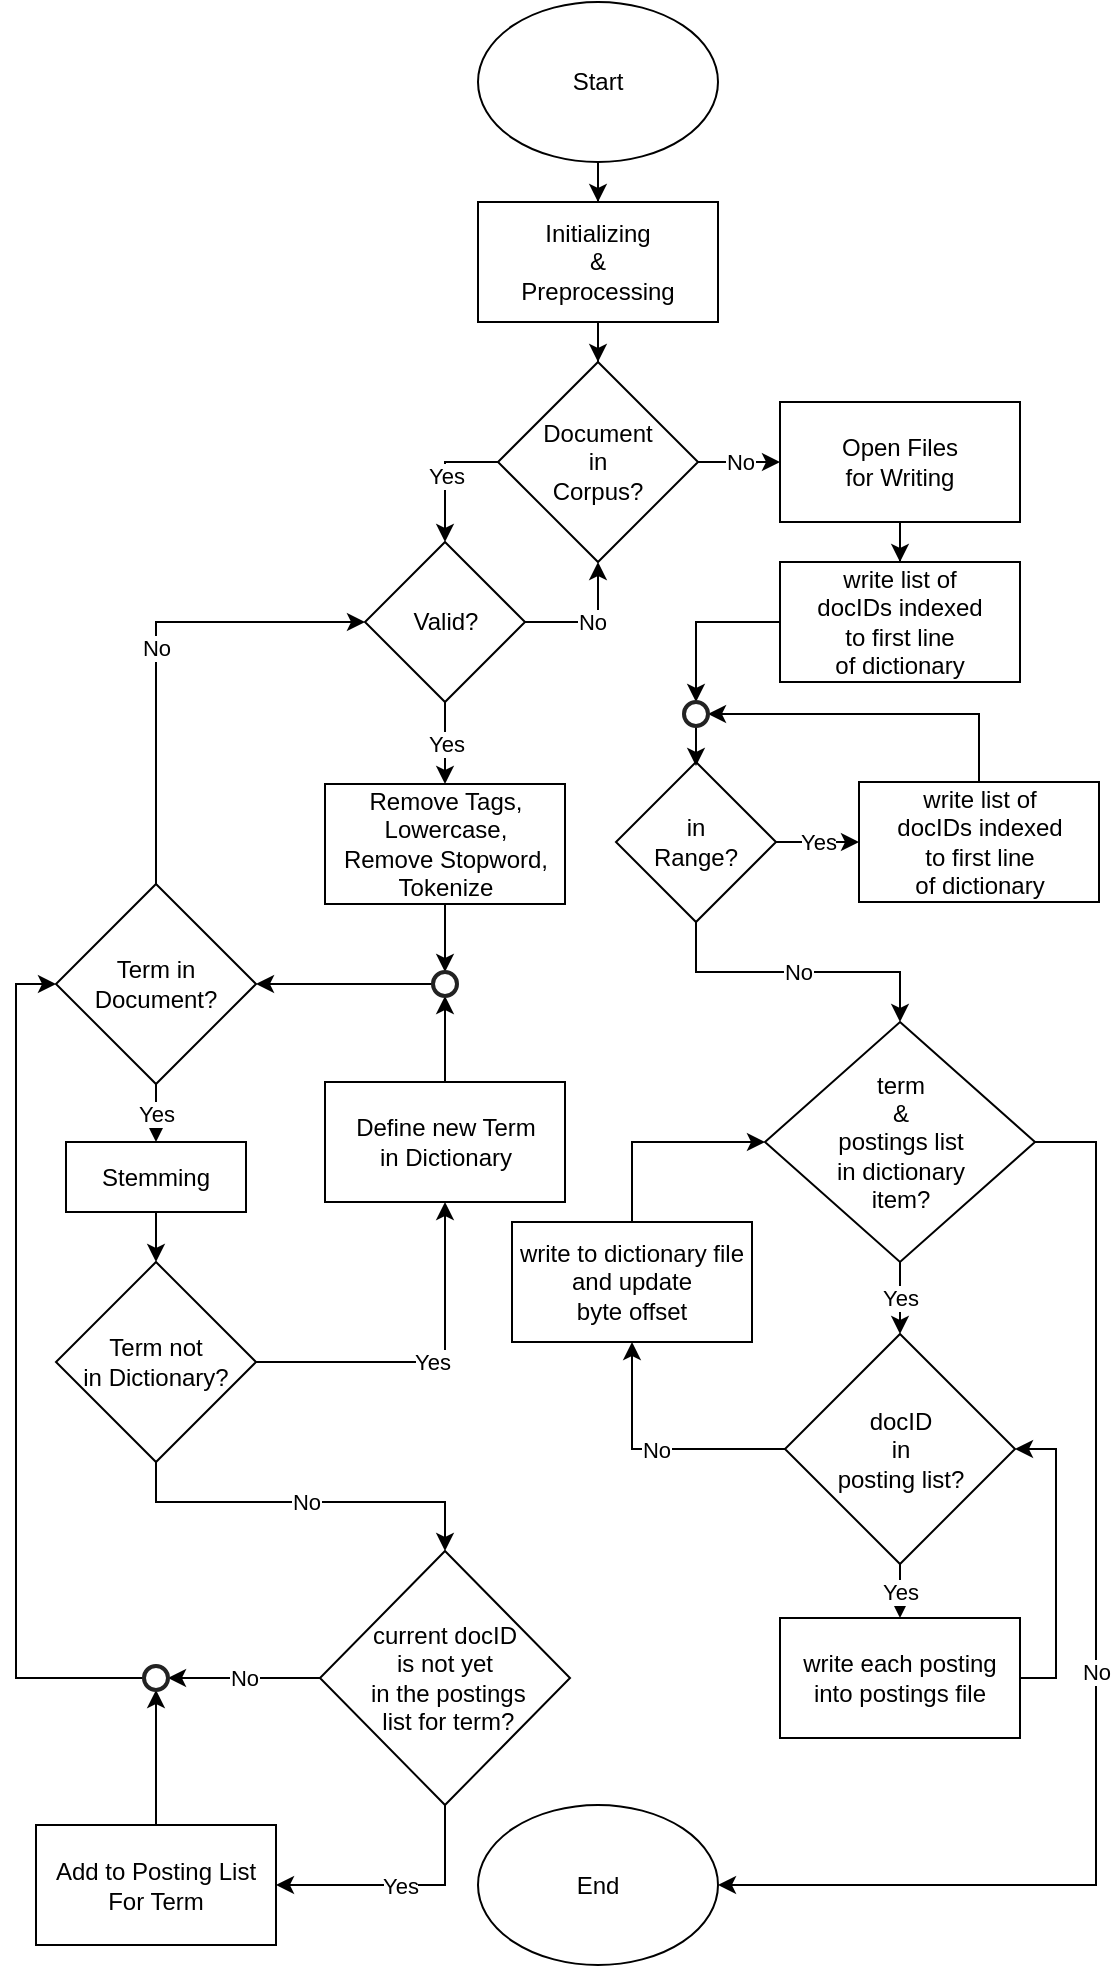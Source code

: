 <mxfile version="12.3.2" type="device" pages="1"><diagram id="BH30ucZYrdqU2hBYGeS1" name="Page-1"><mxGraphModel dx="948" dy="619" grid="1" gridSize="10" guides="1" tooltips="1" connect="1" arrows="1" fold="1" page="1" pageScale="1" pageWidth="850" pageHeight="1100" math="0" shadow="0"><root><mxCell id="0"/><mxCell id="1" parent="0"/><mxCell id="Dxv0M3KT6ES8Mx-pe6NX-20" value="" style="edgeStyle=orthogonalEdgeStyle;rounded=0;orthogonalLoop=1;jettySize=auto;html=1;" parent="1" source="Dxv0M3KT6ES8Mx-pe6NX-3" target="Dxv0M3KT6ES8Mx-pe6NX-4" edge="1"><mxGeometry relative="1" as="geometry"/></mxCell><mxCell id="Dxv0M3KT6ES8Mx-pe6NX-3" value="Start" style="ellipse;whiteSpace=wrap;html=1;" parent="1" vertex="1"><mxGeometry x="385" width="120" height="80" as="geometry"/></mxCell><mxCell id="gT46qwHokMP1yUsXK37D-19" style="edgeStyle=orthogonalEdgeStyle;rounded=0;orthogonalLoop=1;jettySize=auto;html=1;" parent="1" source="Dxv0M3KT6ES8Mx-pe6NX-4" target="Dxv0M3KT6ES8Mx-pe6NX-5" edge="1"><mxGeometry relative="1" as="geometry"/></mxCell><mxCell id="Dxv0M3KT6ES8Mx-pe6NX-4" value="Initializing&lt;br&gt;&amp;amp;&lt;br&gt;Preprocessing" style="rounded=0;whiteSpace=wrap;html=1;" parent="1" vertex="1"><mxGeometry x="385" y="100" width="120" height="60" as="geometry"/></mxCell><mxCell id="Dxv0M3KT6ES8Mx-pe6NX-22" value="Yes" style="edgeStyle=orthogonalEdgeStyle;rounded=0;orthogonalLoop=1;jettySize=auto;html=1;entryX=0.5;entryY=0;entryDx=0;entryDy=0;exitX=0;exitY=0.5;exitDx=0;exitDy=0;" parent="1" source="Dxv0M3KT6ES8Mx-pe6NX-5" target="Dxv0M3KT6ES8Mx-pe6NX-6" edge="1"><mxGeometry relative="1" as="geometry"><mxPoint x="412.5" y="225" as="targetPoint"/><Array as="points"><mxPoint x="369" y="230"/></Array></mxGeometry></mxCell><mxCell id="b-Y4CbQZveyCBYqM9gpT-2" value="No" style="edgeStyle=orthogonalEdgeStyle;rounded=0;orthogonalLoop=1;jettySize=auto;html=1;" parent="1" source="Dxv0M3KT6ES8Mx-pe6NX-5" target="Dxv0M3KT6ES8Mx-pe6NX-31" edge="1"><mxGeometry relative="1" as="geometry"/></mxCell><mxCell id="Dxv0M3KT6ES8Mx-pe6NX-5" value="Document&lt;br&gt;in&lt;br&gt;Corpus?" style="rhombus;whiteSpace=wrap;html=1;" parent="1" vertex="1"><mxGeometry x="395" y="180" width="100" height="100" as="geometry"/></mxCell><mxCell id="Dxv0M3KT6ES8Mx-pe6NX-24" value="Yes" style="edgeStyle=orthogonalEdgeStyle;rounded=0;orthogonalLoop=1;jettySize=auto;html=1;exitX=0.5;exitY=1;exitDx=0;exitDy=0;" parent="1" source="Dxv0M3KT6ES8Mx-pe6NX-6" target="Dxv0M3KT6ES8Mx-pe6NX-23" edge="1"><mxGeometry relative="1" as="geometry"/></mxCell><mxCell id="b-Y4CbQZveyCBYqM9gpT-1" value="No" style="edgeStyle=orthogonalEdgeStyle;rounded=0;orthogonalLoop=1;jettySize=auto;html=1;entryX=0.5;entryY=1;entryDx=0;entryDy=0;exitX=1;exitY=0.5;exitDx=0;exitDy=0;" parent="1" source="Dxv0M3KT6ES8Mx-pe6NX-6" target="Dxv0M3KT6ES8Mx-pe6NX-5" edge="1"><mxGeometry relative="1" as="geometry"><Array as="points"><mxPoint x="445" y="310"/></Array><mxPoint x="452.5" y="265" as="sourcePoint"/><mxPoint x="503.5" y="285.5" as="targetPoint"/></mxGeometry></mxCell><mxCell id="Dxv0M3KT6ES8Mx-pe6NX-6" value="Valid?" style="rhombus;whiteSpace=wrap;html=1;" parent="1" vertex="1"><mxGeometry x="328.5" y="270" width="80" height="80" as="geometry"/></mxCell><mxCell id="Dxv0M3KT6ES8Mx-pe6NX-18" value="Yes" style="edgeStyle=orthogonalEdgeStyle;rounded=0;orthogonalLoop=1;jettySize=auto;html=1;" parent="1" source="Dxv0M3KT6ES8Mx-pe6NX-7" target="Dxv0M3KT6ES8Mx-pe6NX-17" edge="1"><mxGeometry relative="1" as="geometry"/></mxCell><mxCell id="Dxv0M3KT6ES8Mx-pe6NX-30" value="No" style="edgeStyle=orthogonalEdgeStyle;rounded=0;orthogonalLoop=1;jettySize=auto;html=1;entryX=0;entryY=0.5;entryDx=0;entryDy=0;exitX=0.5;exitY=0;exitDx=0;exitDy=0;" parent="1" source="Dxv0M3KT6ES8Mx-pe6NX-7" target="Dxv0M3KT6ES8Mx-pe6NX-6" edge="1"><mxGeometry relative="1" as="geometry"/></mxCell><mxCell id="Dxv0M3KT6ES8Mx-pe6NX-7" value="Term in&lt;br&gt;Document?" style="rhombus;whiteSpace=wrap;html=1;" parent="1" vertex="1"><mxGeometry x="174" y="441" width="100" height="100" as="geometry"/></mxCell><mxCell id="Dxv0M3KT6ES8Mx-pe6NX-10" value="Yes" style="edgeStyle=orthogonalEdgeStyle;rounded=0;orthogonalLoop=1;jettySize=auto;html=1;" parent="1" source="Dxv0M3KT6ES8Mx-pe6NX-8" target="Dxv0M3KT6ES8Mx-pe6NX-9" edge="1"><mxGeometry relative="1" as="geometry"/></mxCell><mxCell id="Dxv0M3KT6ES8Mx-pe6NX-15" value="No" style="edgeStyle=orthogonalEdgeStyle;rounded=0;orthogonalLoop=1;jettySize=auto;html=1;entryX=0.5;entryY=0;entryDx=0;entryDy=0;" parent="1" source="Dxv0M3KT6ES8Mx-pe6NX-8" target="Dxv0M3KT6ES8Mx-pe6NX-11" edge="1"><mxGeometry relative="1" as="geometry"><Array as="points"><mxPoint x="224" y="750"/><mxPoint x="369" y="750"/></Array></mxGeometry></mxCell><mxCell id="Dxv0M3KT6ES8Mx-pe6NX-8" value="Term not&lt;br&gt;in Dictionary?" style="rhombus;whiteSpace=wrap;html=1;" parent="1" vertex="1"><mxGeometry x="174" y="630" width="100" height="100" as="geometry"/></mxCell><mxCell id="Dxv0M3KT6ES8Mx-pe6NX-42" style="edgeStyle=orthogonalEdgeStyle;rounded=0;orthogonalLoop=1;jettySize=auto;html=1;exitX=0.5;exitY=0;exitDx=0;exitDy=0;entryX=0.5;entryY=1;entryDx=0;entryDy=0;entryPerimeter=0;" parent="1" source="Dxv0M3KT6ES8Mx-pe6NX-9" target="gT46qwHokMP1yUsXK37D-12" edge="1"><mxGeometry relative="1" as="geometry"><Array as="points"><mxPoint x="369" y="515"/><mxPoint x="369" y="515"/></Array></mxGeometry></mxCell><mxCell id="Dxv0M3KT6ES8Mx-pe6NX-9" value="Define new Term&lt;br&gt;in Dictionary" style="rounded=0;whiteSpace=wrap;html=1;" parent="1" vertex="1"><mxGeometry x="308.5" y="540" width="120" height="60" as="geometry"/></mxCell><mxCell id="Dxv0M3KT6ES8Mx-pe6NX-14" value="Yes" style="edgeStyle=orthogonalEdgeStyle;rounded=0;orthogonalLoop=1;jettySize=auto;html=1;entryX=1;entryY=0.5;entryDx=0;entryDy=0;exitX=0.5;exitY=1;exitDx=0;exitDy=0;" parent="1" source="Dxv0M3KT6ES8Mx-pe6NX-11" target="Dxv0M3KT6ES8Mx-pe6NX-13" edge="1"><mxGeometry relative="1" as="geometry"/></mxCell><mxCell id="Dxv0M3KT6ES8Mx-pe6NX-16" value="No" style="edgeStyle=orthogonalEdgeStyle;rounded=0;orthogonalLoop=1;jettySize=auto;html=1;entryX=1;entryY=0.5;entryDx=0;entryDy=0;entryPerimeter=0;" parent="1" source="Dxv0M3KT6ES8Mx-pe6NX-11" target="gT46qwHokMP1yUsXK37D-4" edge="1"><mxGeometry relative="1" as="geometry"><mxPoint x="272" y="539.5" as="targetPoint"/><Array as="points"/></mxGeometry></mxCell><mxCell id="Dxv0M3KT6ES8Mx-pe6NX-11" value="current docID&lt;br&gt;is not yet&lt;br&gt;&amp;nbsp;in the postings&lt;br&gt;&amp;nbsp;list for term?" style="rhombus;whiteSpace=wrap;html=1;" parent="1" vertex="1"><mxGeometry x="306" y="774.5" width="125" height="127" as="geometry"/></mxCell><mxCell id="gT46qwHokMP1yUsXK37D-21" style="edgeStyle=orthogonalEdgeStyle;rounded=0;orthogonalLoop=1;jettySize=auto;html=1;" parent="1" source="Dxv0M3KT6ES8Mx-pe6NX-13" target="gT46qwHokMP1yUsXK37D-4" edge="1"><mxGeometry relative="1" as="geometry"><mxPoint x="184" y="1059" as="sourcePoint"/></mxGeometry></mxCell><mxCell id="Dxv0M3KT6ES8Mx-pe6NX-13" value="Add to Posting List For Term" style="rounded=0;whiteSpace=wrap;html=1;" parent="1" vertex="1"><mxGeometry x="164" y="911.5" width="120" height="60" as="geometry"/></mxCell><mxCell id="gT46qwHokMP1yUsXK37D-61" style="edgeStyle=orthogonalEdgeStyle;rounded=0;orthogonalLoop=1;jettySize=auto;html=1;" parent="1" source="Dxv0M3KT6ES8Mx-pe6NX-17" target="Dxv0M3KT6ES8Mx-pe6NX-8" edge="1"><mxGeometry relative="1" as="geometry"/></mxCell><mxCell id="Dxv0M3KT6ES8Mx-pe6NX-17" value="Stemming" style="rounded=0;whiteSpace=wrap;html=1;" parent="1" vertex="1"><mxGeometry x="179" y="570" width="90" height="35" as="geometry"/></mxCell><mxCell id="gT46qwHokMP1yUsXK37D-32" style="edgeStyle=orthogonalEdgeStyle;rounded=0;orthogonalLoop=1;jettySize=auto;html=1;entryX=0.5;entryY=0;entryDx=0;entryDy=0;entryPerimeter=0;" parent="1" source="Dxv0M3KT6ES8Mx-pe6NX-23" target="gT46qwHokMP1yUsXK37D-12" edge="1"><mxGeometry relative="1" as="geometry"/></mxCell><mxCell id="Dxv0M3KT6ES8Mx-pe6NX-23" value="Remove Tags,&lt;br&gt;Lowercase,&lt;br&gt;Remove Stopword,&lt;br&gt;Tokenize" style="rounded=0;whiteSpace=wrap;html=1;" parent="1" vertex="1"><mxGeometry x="308.5" y="391" width="120" height="60" as="geometry"/></mxCell><mxCell id="Dxv0M3KT6ES8Mx-pe6NX-35" value="" style="edgeStyle=orthogonalEdgeStyle;rounded=0;orthogonalLoop=1;jettySize=auto;html=1;" parent="1" source="Dxv0M3KT6ES8Mx-pe6NX-31" target="Dxv0M3KT6ES8Mx-pe6NX-33" edge="1"><mxGeometry relative="1" as="geometry"/></mxCell><mxCell id="Dxv0M3KT6ES8Mx-pe6NX-31" value="Open Files&lt;br&gt;for Writing" style="rounded=0;whiteSpace=wrap;html=1;" parent="1" vertex="1"><mxGeometry x="536" y="200" width="120" height="60" as="geometry"/></mxCell><mxCell id="gT46qwHokMP1yUsXK37D-45" style="edgeStyle=orthogonalEdgeStyle;rounded=0;orthogonalLoop=1;jettySize=auto;html=1;entryX=0;entryY=0.5;entryDx=0;entryDy=0;entryPerimeter=0;" parent="1" source="Dxv0M3KT6ES8Mx-pe6NX-33" target="gT46qwHokMP1yUsXK37D-15" edge="1"><mxGeometry relative="1" as="geometry"/></mxCell><mxCell id="Dxv0M3KT6ES8Mx-pe6NX-33" value="write list of&lt;br&gt;docIDs indexed&lt;br&gt;to first line&lt;br&gt;of dictionary" style="rounded=0;whiteSpace=wrap;html=1;" parent="1" vertex="1"><mxGeometry x="536" y="280" width="120" height="60" as="geometry"/></mxCell><mxCell id="Dxv0M3KT6ES8Mx-pe6NX-39" value="Yes" style="edgeStyle=orthogonalEdgeStyle;rounded=0;orthogonalLoop=1;jettySize=auto;html=1;" parent="1" source="Dxv0M3KT6ES8Mx-pe6NX-36" target="Dxv0M3KT6ES8Mx-pe6NX-37" edge="1"><mxGeometry relative="1" as="geometry"/></mxCell><mxCell id="Dxv0M3KT6ES8Mx-pe6NX-45" value="No" style="edgeStyle=orthogonalEdgeStyle;rounded=0;orthogonalLoop=1;jettySize=auto;html=1;entryX=0.5;entryY=0;entryDx=0;entryDy=0;" parent="1" source="Dxv0M3KT6ES8Mx-pe6NX-36" target="Dxv0M3KT6ES8Mx-pe6NX-44" edge="1"><mxGeometry relative="1" as="geometry"/></mxCell><mxCell id="Dxv0M3KT6ES8Mx-pe6NX-36" value="in&lt;br&gt;Range?" style="rhombus;whiteSpace=wrap;html=1;" parent="1" vertex="1"><mxGeometry x="454" y="380" width="80" height="80" as="geometry"/></mxCell><mxCell id="gT46qwHokMP1yUsXK37D-48" style="edgeStyle=orthogonalEdgeStyle;rounded=0;orthogonalLoop=1;jettySize=auto;html=1;entryX=0.5;entryY=0;entryDx=0;entryDy=0;entryPerimeter=0;" parent="1" source="Dxv0M3KT6ES8Mx-pe6NX-37" target="gT46qwHokMP1yUsXK37D-15" edge="1"><mxGeometry relative="1" as="geometry"><Array as="points"><mxPoint x="635.5" y="356"/></Array></mxGeometry></mxCell><mxCell id="Dxv0M3KT6ES8Mx-pe6NX-37" value="write list of&lt;br&gt;docIDs indexed&lt;br&gt;to first line&lt;br&gt;of dictionary" style="rounded=0;whiteSpace=wrap;html=1;" parent="1" vertex="1"><mxGeometry x="575.5" y="390" width="120" height="60" as="geometry"/></mxCell><mxCell id="Dxv0M3KT6ES8Mx-pe6NX-50" value="Yes" style="edgeStyle=orthogonalEdgeStyle;rounded=0;orthogonalLoop=1;jettySize=auto;html=1;" parent="1" source="Dxv0M3KT6ES8Mx-pe6NX-44" target="Dxv0M3KT6ES8Mx-pe6NX-47" edge="1"><mxGeometry relative="1" as="geometry"/></mxCell><mxCell id="Dxv0M3KT6ES8Mx-pe6NX-52" value="No" style="edgeStyle=orthogonalEdgeStyle;rounded=0;orthogonalLoop=1;jettySize=auto;html=1;entryX=1;entryY=0.5;entryDx=0;entryDy=0;" parent="1" source="Dxv0M3KT6ES8Mx-pe6NX-44" target="Dxv0M3KT6ES8Mx-pe6NX-51" edge="1"><mxGeometry relative="1" as="geometry"><Array as="points"><mxPoint x="694" y="570"/><mxPoint x="694" y="941"/></Array></mxGeometry></mxCell><mxCell id="Dxv0M3KT6ES8Mx-pe6NX-44" value="term&lt;br&gt;&amp;amp;&lt;br&gt;postings list&lt;br&gt;in dictionary&lt;br&gt;item?" style="rhombus;whiteSpace=wrap;html=1;" parent="1" vertex="1"><mxGeometry x="528.5" y="510" width="135" height="120" as="geometry"/></mxCell><mxCell id="gT46qwHokMP1yUsXK37D-57" value="No" style="edgeStyle=orthogonalEdgeStyle;rounded=0;orthogonalLoop=1;jettySize=auto;html=1;entryX=0.5;entryY=1;entryDx=0;entryDy=0;" parent="1" source="Dxv0M3KT6ES8Mx-pe6NX-47" target="Dxv0M3KT6ES8Mx-pe6NX-56" edge="1"><mxGeometry relative="1" as="geometry"/></mxCell><mxCell id="gT46qwHokMP1yUsXK37D-59" value="Yes" style="edgeStyle=orthogonalEdgeStyle;rounded=0;orthogonalLoop=1;jettySize=auto;html=1;" parent="1" source="Dxv0M3KT6ES8Mx-pe6NX-47" target="Dxv0M3KT6ES8Mx-pe6NX-48" edge="1"><mxGeometry relative="1" as="geometry"/></mxCell><mxCell id="Dxv0M3KT6ES8Mx-pe6NX-47" value="docID&lt;br&gt;in&lt;br&gt;posting list?" style="rhombus;whiteSpace=wrap;html=1;" parent="1" vertex="1"><mxGeometry x="538.5" y="666" width="115" height="115" as="geometry"/></mxCell><mxCell id="Dxv0M3KT6ES8Mx-pe6NX-55" style="edgeStyle=orthogonalEdgeStyle;rounded=0;orthogonalLoop=1;jettySize=auto;html=1;entryX=1;entryY=0.5;entryDx=0;entryDy=0;exitX=1;exitY=0.5;exitDx=0;exitDy=0;" parent="1" source="Dxv0M3KT6ES8Mx-pe6NX-48" target="Dxv0M3KT6ES8Mx-pe6NX-47" edge="1"><mxGeometry relative="1" as="geometry"><Array as="points"><mxPoint x="674" y="838"/><mxPoint x="674" y="724"/></Array></mxGeometry></mxCell><mxCell id="Dxv0M3KT6ES8Mx-pe6NX-48" value="write each posting into postings file&lt;br&gt;" style="rounded=0;whiteSpace=wrap;html=1;" parent="1" vertex="1"><mxGeometry x="536" y="808" width="120" height="60" as="geometry"/></mxCell><mxCell id="Dxv0M3KT6ES8Mx-pe6NX-51" value="End" style="ellipse;whiteSpace=wrap;html=1;" parent="1" vertex="1"><mxGeometry x="385" y="901.5" width="120" height="80" as="geometry"/></mxCell><mxCell id="gT46qwHokMP1yUsXK37D-56" style="edgeStyle=orthogonalEdgeStyle;rounded=0;orthogonalLoop=1;jettySize=auto;html=1;entryX=0;entryY=0.5;entryDx=0;entryDy=0;exitX=0.5;exitY=0;exitDx=0;exitDy=0;" parent="1" source="Dxv0M3KT6ES8Mx-pe6NX-56" target="Dxv0M3KT6ES8Mx-pe6NX-44" edge="1"><mxGeometry relative="1" as="geometry"/></mxCell><mxCell id="Dxv0M3KT6ES8Mx-pe6NX-56" value="write to dictionary file and update&lt;br&gt;byte offset" style="rounded=0;whiteSpace=wrap;html=1;" parent="1" vertex="1"><mxGeometry x="402" y="610" width="120" height="60" as="geometry"/></mxCell><mxCell id="gT46qwHokMP1yUsXK37D-10" style="edgeStyle=orthogonalEdgeStyle;rounded=0;orthogonalLoop=1;jettySize=auto;html=1;exitX=0;exitY=0.5;exitDx=0;exitDy=0;exitPerimeter=0;" parent="1" source="gT46qwHokMP1yUsXK37D-4" target="Dxv0M3KT6ES8Mx-pe6NX-7" edge="1"><mxGeometry relative="1" as="geometry"><mxPoint x="194" y="491" as="targetPoint"/><Array as="points"><mxPoint x="154" y="838"/><mxPoint x="154" y="491"/></Array></mxGeometry></mxCell><mxCell id="gT46qwHokMP1yUsXK37D-4" value="" style="html=1;verticalLabelPosition=bottom;labelBackgroundColor=#ffffff;verticalAlign=top;shadow=0;dashed=0;strokeWidth=2;shape=mxgraph.ios7.misc.circle;strokeColor=#222222;fillColor=none;" parent="1" vertex="1"><mxGeometry x="218" y="832" width="12" height="12" as="geometry"/></mxCell><mxCell id="gT46qwHokMP1yUsXK37D-14" style="edgeStyle=orthogonalEdgeStyle;rounded=0;orthogonalLoop=1;jettySize=auto;html=1;entryX=1;entryY=0.5;entryDx=0;entryDy=0;" parent="1" source="gT46qwHokMP1yUsXK37D-12" target="Dxv0M3KT6ES8Mx-pe6NX-7" edge="1"><mxGeometry relative="1" as="geometry"/></mxCell><mxCell id="gT46qwHokMP1yUsXK37D-12" value="" style="html=1;verticalLabelPosition=bottom;labelBackgroundColor=#ffffff;verticalAlign=top;shadow=0;dashed=0;strokeWidth=2;shape=mxgraph.ios7.misc.circle;strokeColor=#222222;fillColor=none;" parent="1" vertex="1"><mxGeometry x="362.5" y="485" width="12" height="12" as="geometry"/></mxCell><mxCell id="gT46qwHokMP1yUsXK37D-47" style="edgeStyle=orthogonalEdgeStyle;rounded=0;orthogonalLoop=1;jettySize=auto;html=1;entryX=0.502;entryY=0.027;entryDx=0;entryDy=0;entryPerimeter=0;" parent="1" source="gT46qwHokMP1yUsXK37D-15" target="Dxv0M3KT6ES8Mx-pe6NX-36" edge="1"><mxGeometry relative="1" as="geometry"/></mxCell><mxCell id="gT46qwHokMP1yUsXK37D-15" value="" style="html=1;verticalLabelPosition=bottom;labelBackgroundColor=#ffffff;verticalAlign=top;shadow=0;dashed=0;strokeWidth=2;shape=mxgraph.ios7.misc.circle;strokeColor=#222222;fillColor=none;direction=south;" parent="1" vertex="1"><mxGeometry x="488" y="350" width="12" height="12" as="geometry"/></mxCell></root></mxGraphModel></diagram></mxfile>